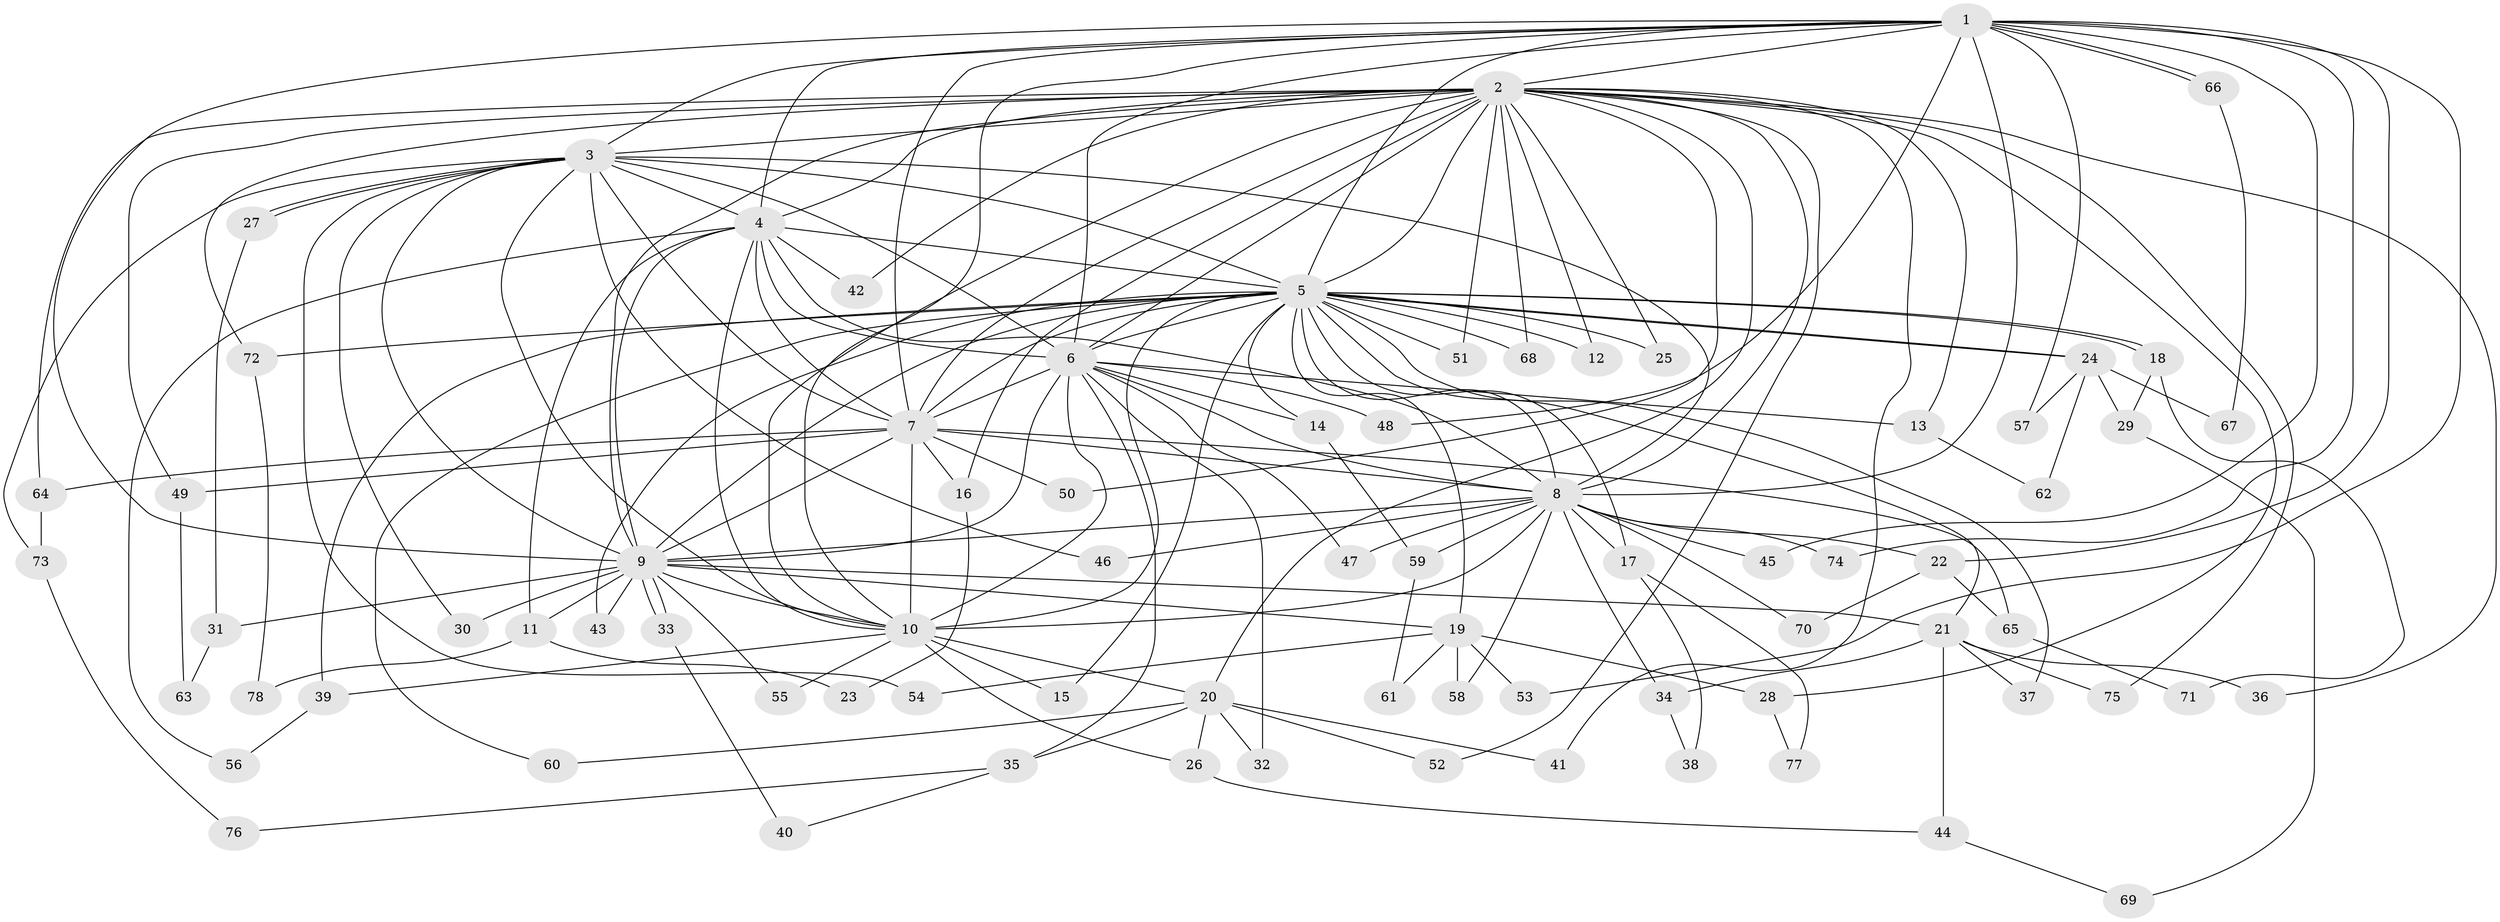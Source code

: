 // coarse degree distribution, {16: 0.018518518518518517, 26: 0.018518518518518517, 12: 0.018518518518518517, 1: 0.12962962962962962, 3: 0.2222222222222222, 2: 0.46296296296296297, 4: 0.05555555555555555, 17: 0.018518518518518517, 6: 0.018518518518518517, 5: 0.037037037037037035}
// Generated by graph-tools (version 1.1) at 2025/47/03/04/25 21:47:28]
// undirected, 78 vertices, 181 edges
graph export_dot {
graph [start="1"]
  node [color=gray90,style=filled];
  1;
  2;
  3;
  4;
  5;
  6;
  7;
  8;
  9;
  10;
  11;
  12;
  13;
  14;
  15;
  16;
  17;
  18;
  19;
  20;
  21;
  22;
  23;
  24;
  25;
  26;
  27;
  28;
  29;
  30;
  31;
  32;
  33;
  34;
  35;
  36;
  37;
  38;
  39;
  40;
  41;
  42;
  43;
  44;
  45;
  46;
  47;
  48;
  49;
  50;
  51;
  52;
  53;
  54;
  55;
  56;
  57;
  58;
  59;
  60;
  61;
  62;
  63;
  64;
  65;
  66;
  67;
  68;
  69;
  70;
  71;
  72;
  73;
  74;
  75;
  76;
  77;
  78;
  1 -- 2;
  1 -- 3;
  1 -- 4;
  1 -- 5;
  1 -- 6;
  1 -- 7;
  1 -- 8;
  1 -- 9;
  1 -- 10;
  1 -- 22;
  1 -- 45;
  1 -- 48;
  1 -- 53;
  1 -- 57;
  1 -- 66;
  1 -- 66;
  1 -- 74;
  2 -- 3;
  2 -- 4;
  2 -- 5;
  2 -- 6;
  2 -- 7;
  2 -- 8;
  2 -- 9;
  2 -- 10;
  2 -- 12;
  2 -- 13;
  2 -- 16;
  2 -- 20;
  2 -- 25;
  2 -- 28;
  2 -- 36;
  2 -- 41;
  2 -- 42;
  2 -- 49;
  2 -- 50;
  2 -- 51;
  2 -- 52;
  2 -- 64;
  2 -- 68;
  2 -- 72;
  2 -- 75;
  3 -- 4;
  3 -- 5;
  3 -- 6;
  3 -- 7;
  3 -- 8;
  3 -- 9;
  3 -- 10;
  3 -- 27;
  3 -- 27;
  3 -- 30;
  3 -- 46;
  3 -- 54;
  3 -- 73;
  4 -- 5;
  4 -- 6;
  4 -- 7;
  4 -- 8;
  4 -- 9;
  4 -- 10;
  4 -- 11;
  4 -- 42;
  4 -- 56;
  5 -- 6;
  5 -- 7;
  5 -- 8;
  5 -- 9;
  5 -- 10;
  5 -- 12;
  5 -- 14;
  5 -- 15;
  5 -- 17;
  5 -- 18;
  5 -- 18;
  5 -- 19;
  5 -- 21;
  5 -- 24;
  5 -- 24;
  5 -- 25;
  5 -- 37;
  5 -- 39;
  5 -- 43;
  5 -- 51;
  5 -- 60;
  5 -- 68;
  5 -- 72;
  6 -- 7;
  6 -- 8;
  6 -- 9;
  6 -- 10;
  6 -- 13;
  6 -- 14;
  6 -- 32;
  6 -- 35;
  6 -- 47;
  6 -- 48;
  7 -- 8;
  7 -- 9;
  7 -- 10;
  7 -- 16;
  7 -- 49;
  7 -- 50;
  7 -- 64;
  7 -- 65;
  8 -- 9;
  8 -- 10;
  8 -- 17;
  8 -- 22;
  8 -- 34;
  8 -- 45;
  8 -- 46;
  8 -- 47;
  8 -- 58;
  8 -- 59;
  8 -- 70;
  8 -- 74;
  9 -- 10;
  9 -- 11;
  9 -- 19;
  9 -- 21;
  9 -- 30;
  9 -- 31;
  9 -- 33;
  9 -- 33;
  9 -- 43;
  9 -- 55;
  10 -- 15;
  10 -- 20;
  10 -- 26;
  10 -- 39;
  10 -- 55;
  11 -- 23;
  11 -- 78;
  13 -- 62;
  14 -- 59;
  16 -- 23;
  17 -- 38;
  17 -- 77;
  18 -- 29;
  18 -- 71;
  19 -- 28;
  19 -- 53;
  19 -- 54;
  19 -- 58;
  19 -- 61;
  20 -- 26;
  20 -- 32;
  20 -- 35;
  20 -- 41;
  20 -- 52;
  20 -- 60;
  21 -- 34;
  21 -- 36;
  21 -- 37;
  21 -- 44;
  21 -- 75;
  22 -- 65;
  22 -- 70;
  24 -- 29;
  24 -- 57;
  24 -- 62;
  24 -- 67;
  26 -- 44;
  27 -- 31;
  28 -- 77;
  29 -- 69;
  31 -- 63;
  33 -- 40;
  34 -- 38;
  35 -- 40;
  35 -- 76;
  39 -- 56;
  44 -- 69;
  49 -- 63;
  59 -- 61;
  64 -- 73;
  65 -- 71;
  66 -- 67;
  72 -- 78;
  73 -- 76;
}
